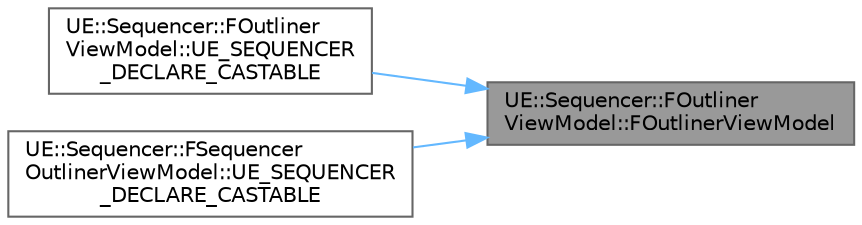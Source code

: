 digraph "UE::Sequencer::FOutlinerViewModel::FOutlinerViewModel"
{
 // INTERACTIVE_SVG=YES
 // LATEX_PDF_SIZE
  bgcolor="transparent";
  edge [fontname=Helvetica,fontsize=10,labelfontname=Helvetica,labelfontsize=10];
  node [fontname=Helvetica,fontsize=10,shape=box,height=0.2,width=0.4];
  rankdir="RL";
  Node1 [id="Node000001",label="UE::Sequencer::FOutliner\lViewModel::FOutlinerViewModel",height=0.2,width=0.4,color="gray40", fillcolor="grey60", style="filled", fontcolor="black",tooltip="Constructor."];
  Node1 -> Node2 [id="edge1_Node000001_Node000002",dir="back",color="steelblue1",style="solid",tooltip=" "];
  Node2 [id="Node000002",label="UE::Sequencer::FOutliner\lViewModel::UE_SEQUENCER\l_DECLARE_CASTABLE",height=0.2,width=0.4,color="grey40", fillcolor="white", style="filled",URL="$de/dde/classUE_1_1Sequencer_1_1FOutlinerViewModel.html#a6bf950cdadbf1639eb394e7f2005d326",tooltip=" "];
  Node1 -> Node3 [id="edge2_Node000001_Node000003",dir="back",color="steelblue1",style="solid",tooltip=" "];
  Node3 [id="Node000003",label="UE::Sequencer::FSequencer\lOutlinerViewModel::UE_SEQUENCER\l_DECLARE_CASTABLE",height=0.2,width=0.4,color="grey40", fillcolor="white", style="filled",URL="$d0/d0f/classUE_1_1Sequencer_1_1FSequencerOutlinerViewModel.html#af3d89e22b5911ed70b0bc5707868c39d",tooltip=" "];
}

